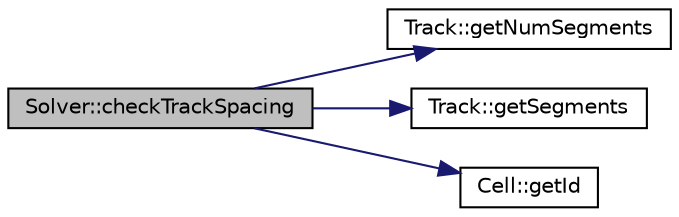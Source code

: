 digraph "Solver::checkTrackSpacing"
{
  edge [fontname="Helvetica",fontsize="10",labelfontname="Helvetica",labelfontsize="10"];
  node [fontname="Helvetica",fontsize="10",shape=record];
  rankdir="LR";
  Node1 [label="Solver::checkTrackSpacing",height=0.2,width=0.4,color="black", fillcolor="grey75", style="filled" fontcolor="black"];
  Node1 -> Node2 [color="midnightblue",fontsize="10",style="solid",fontname="Helvetica"];
  Node2 [label="Track::getNumSegments",height=0.2,width=0.4,color="black", fillcolor="white", style="filled",URL="$classTrack.html#a034893295ac06eed35aac0c7ed172419",tooltip="Return the number of segments along this Track."];
  Node1 -> Node3 [color="midnightblue",fontsize="10",style="solid",fontname="Helvetica"];
  Node3 [label="Track::getSegments",height=0.2,width=0.4,color="black", fillcolor="white", style="filled",URL="$classTrack.html#a796efa8dc12ef0f1073ba264f4074380",tooltip="Returns a vector of pointers to the Track&#39;s segments."];
  Node1 -> Node4 [color="midnightblue",fontsize="10",style="solid",fontname="Helvetica"];
  Node4 [label="Cell::getId",height=0.2,width=0.4,color="black", fillcolor="white", style="filled",URL="$classCell.html#a39543fd6c83589e92363e461f3f50336",tooltip="Return the Cell&#39;s user-specified ID."];
}
